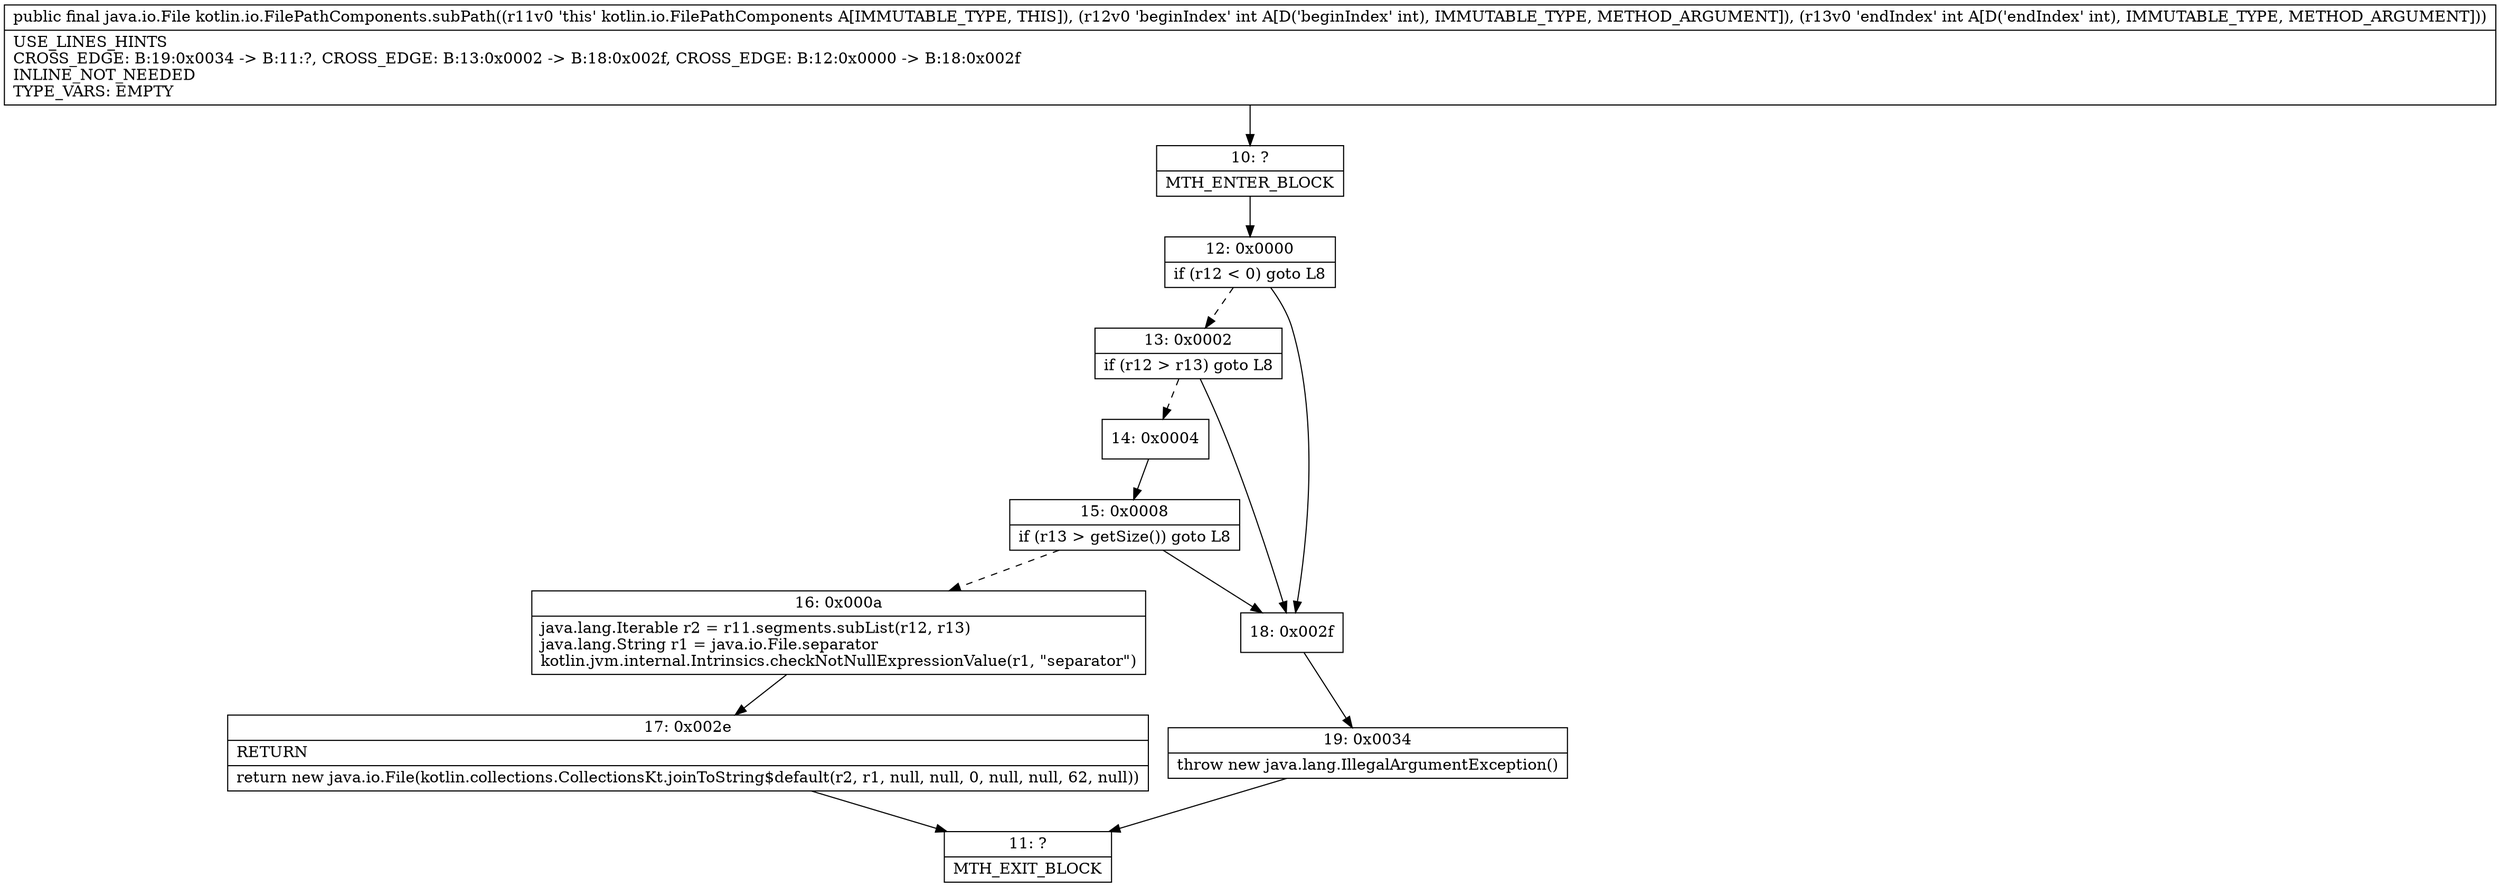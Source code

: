 digraph "CFG forkotlin.io.FilePathComponents.subPath(II)Ljava\/io\/File;" {
Node_10 [shape=record,label="{10\:\ ?|MTH_ENTER_BLOCK\l}"];
Node_12 [shape=record,label="{12\:\ 0x0000|if (r12 \< 0) goto L8\l}"];
Node_13 [shape=record,label="{13\:\ 0x0002|if (r12 \> r13) goto L8\l}"];
Node_14 [shape=record,label="{14\:\ 0x0004}"];
Node_15 [shape=record,label="{15\:\ 0x0008|if (r13 \> getSize()) goto L8\l}"];
Node_16 [shape=record,label="{16\:\ 0x000a|java.lang.Iterable r2 = r11.segments.subList(r12, r13)\ljava.lang.String r1 = java.io.File.separator\lkotlin.jvm.internal.Intrinsics.checkNotNullExpressionValue(r1, \"separator\")\l}"];
Node_17 [shape=record,label="{17\:\ 0x002e|RETURN\l|return new java.io.File(kotlin.collections.CollectionsKt.joinToString$default(r2, r1, null, null, 0, null, null, 62, null))\l}"];
Node_11 [shape=record,label="{11\:\ ?|MTH_EXIT_BLOCK\l}"];
Node_18 [shape=record,label="{18\:\ 0x002f}"];
Node_19 [shape=record,label="{19\:\ 0x0034|throw new java.lang.IllegalArgumentException()\l}"];
MethodNode[shape=record,label="{public final java.io.File kotlin.io.FilePathComponents.subPath((r11v0 'this' kotlin.io.FilePathComponents A[IMMUTABLE_TYPE, THIS]), (r12v0 'beginIndex' int A[D('beginIndex' int), IMMUTABLE_TYPE, METHOD_ARGUMENT]), (r13v0 'endIndex' int A[D('endIndex' int), IMMUTABLE_TYPE, METHOD_ARGUMENT]))  | USE_LINES_HINTS\lCROSS_EDGE: B:19:0x0034 \-\> B:11:?, CROSS_EDGE: B:13:0x0002 \-\> B:18:0x002f, CROSS_EDGE: B:12:0x0000 \-\> B:18:0x002f\lINLINE_NOT_NEEDED\lTYPE_VARS: EMPTY\l}"];
MethodNode -> Node_10;Node_10 -> Node_12;
Node_12 -> Node_13[style=dashed];
Node_12 -> Node_18;
Node_13 -> Node_14[style=dashed];
Node_13 -> Node_18;
Node_14 -> Node_15;
Node_15 -> Node_16[style=dashed];
Node_15 -> Node_18;
Node_16 -> Node_17;
Node_17 -> Node_11;
Node_18 -> Node_19;
Node_19 -> Node_11;
}

